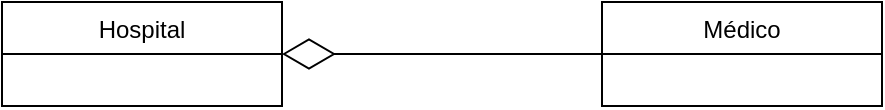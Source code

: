 <mxfile version="20.8.16" type="device"><diagram name="Página-1" id="6CEdAbeukAQvGv9gBLcI"><mxGraphModel dx="156" dy="412" grid="1" gridSize="10" guides="1" tooltips="1" connect="1" arrows="1" fold="1" page="1" pageScale="1" pageWidth="827" pageHeight="1169" math="0" shadow="0"><root><mxCell id="0"/><mxCell id="1" parent="0"/><mxCell id="9dpaa_iL8yHxQMS88QKt-5" value="Hospital" style="swimlane;fontStyle=0;childLayout=stackLayout;horizontal=1;startSize=26;fillColor=none;horizontalStack=0;resizeParent=1;resizeParentMax=0;resizeLast=0;collapsible=1;marginBottom=0;" vertex="1" parent="1"><mxGeometry x="60" y="210" width="140" height="52" as="geometry"/></mxCell><mxCell id="9dpaa_iL8yHxQMS88QKt-9" value="Médico" style="swimlane;fontStyle=0;childLayout=stackLayout;horizontal=1;startSize=26;fillColor=none;horizontalStack=0;resizeParent=1;resizeParentMax=0;resizeLast=0;collapsible=1;marginBottom=0;" vertex="1" parent="1"><mxGeometry x="360" y="210" width="140" height="52" as="geometry"/></mxCell><mxCell id="9dpaa_iL8yHxQMS88QKt-13" value="" style="endArrow=diamondThin;endFill=0;endSize=24;html=1;rounded=0;entryX=1;entryY=0.5;entryDx=0;entryDy=0;exitX=0;exitY=0.5;exitDx=0;exitDy=0;" edge="1" parent="1" source="9dpaa_iL8yHxQMS88QKt-9" target="9dpaa_iL8yHxQMS88QKt-5"><mxGeometry width="160" relative="1" as="geometry"><mxPoint x="160" y="310" as="sourcePoint"/><mxPoint x="320" y="310" as="targetPoint"/></mxGeometry></mxCell></root></mxGraphModel></diagram></mxfile>